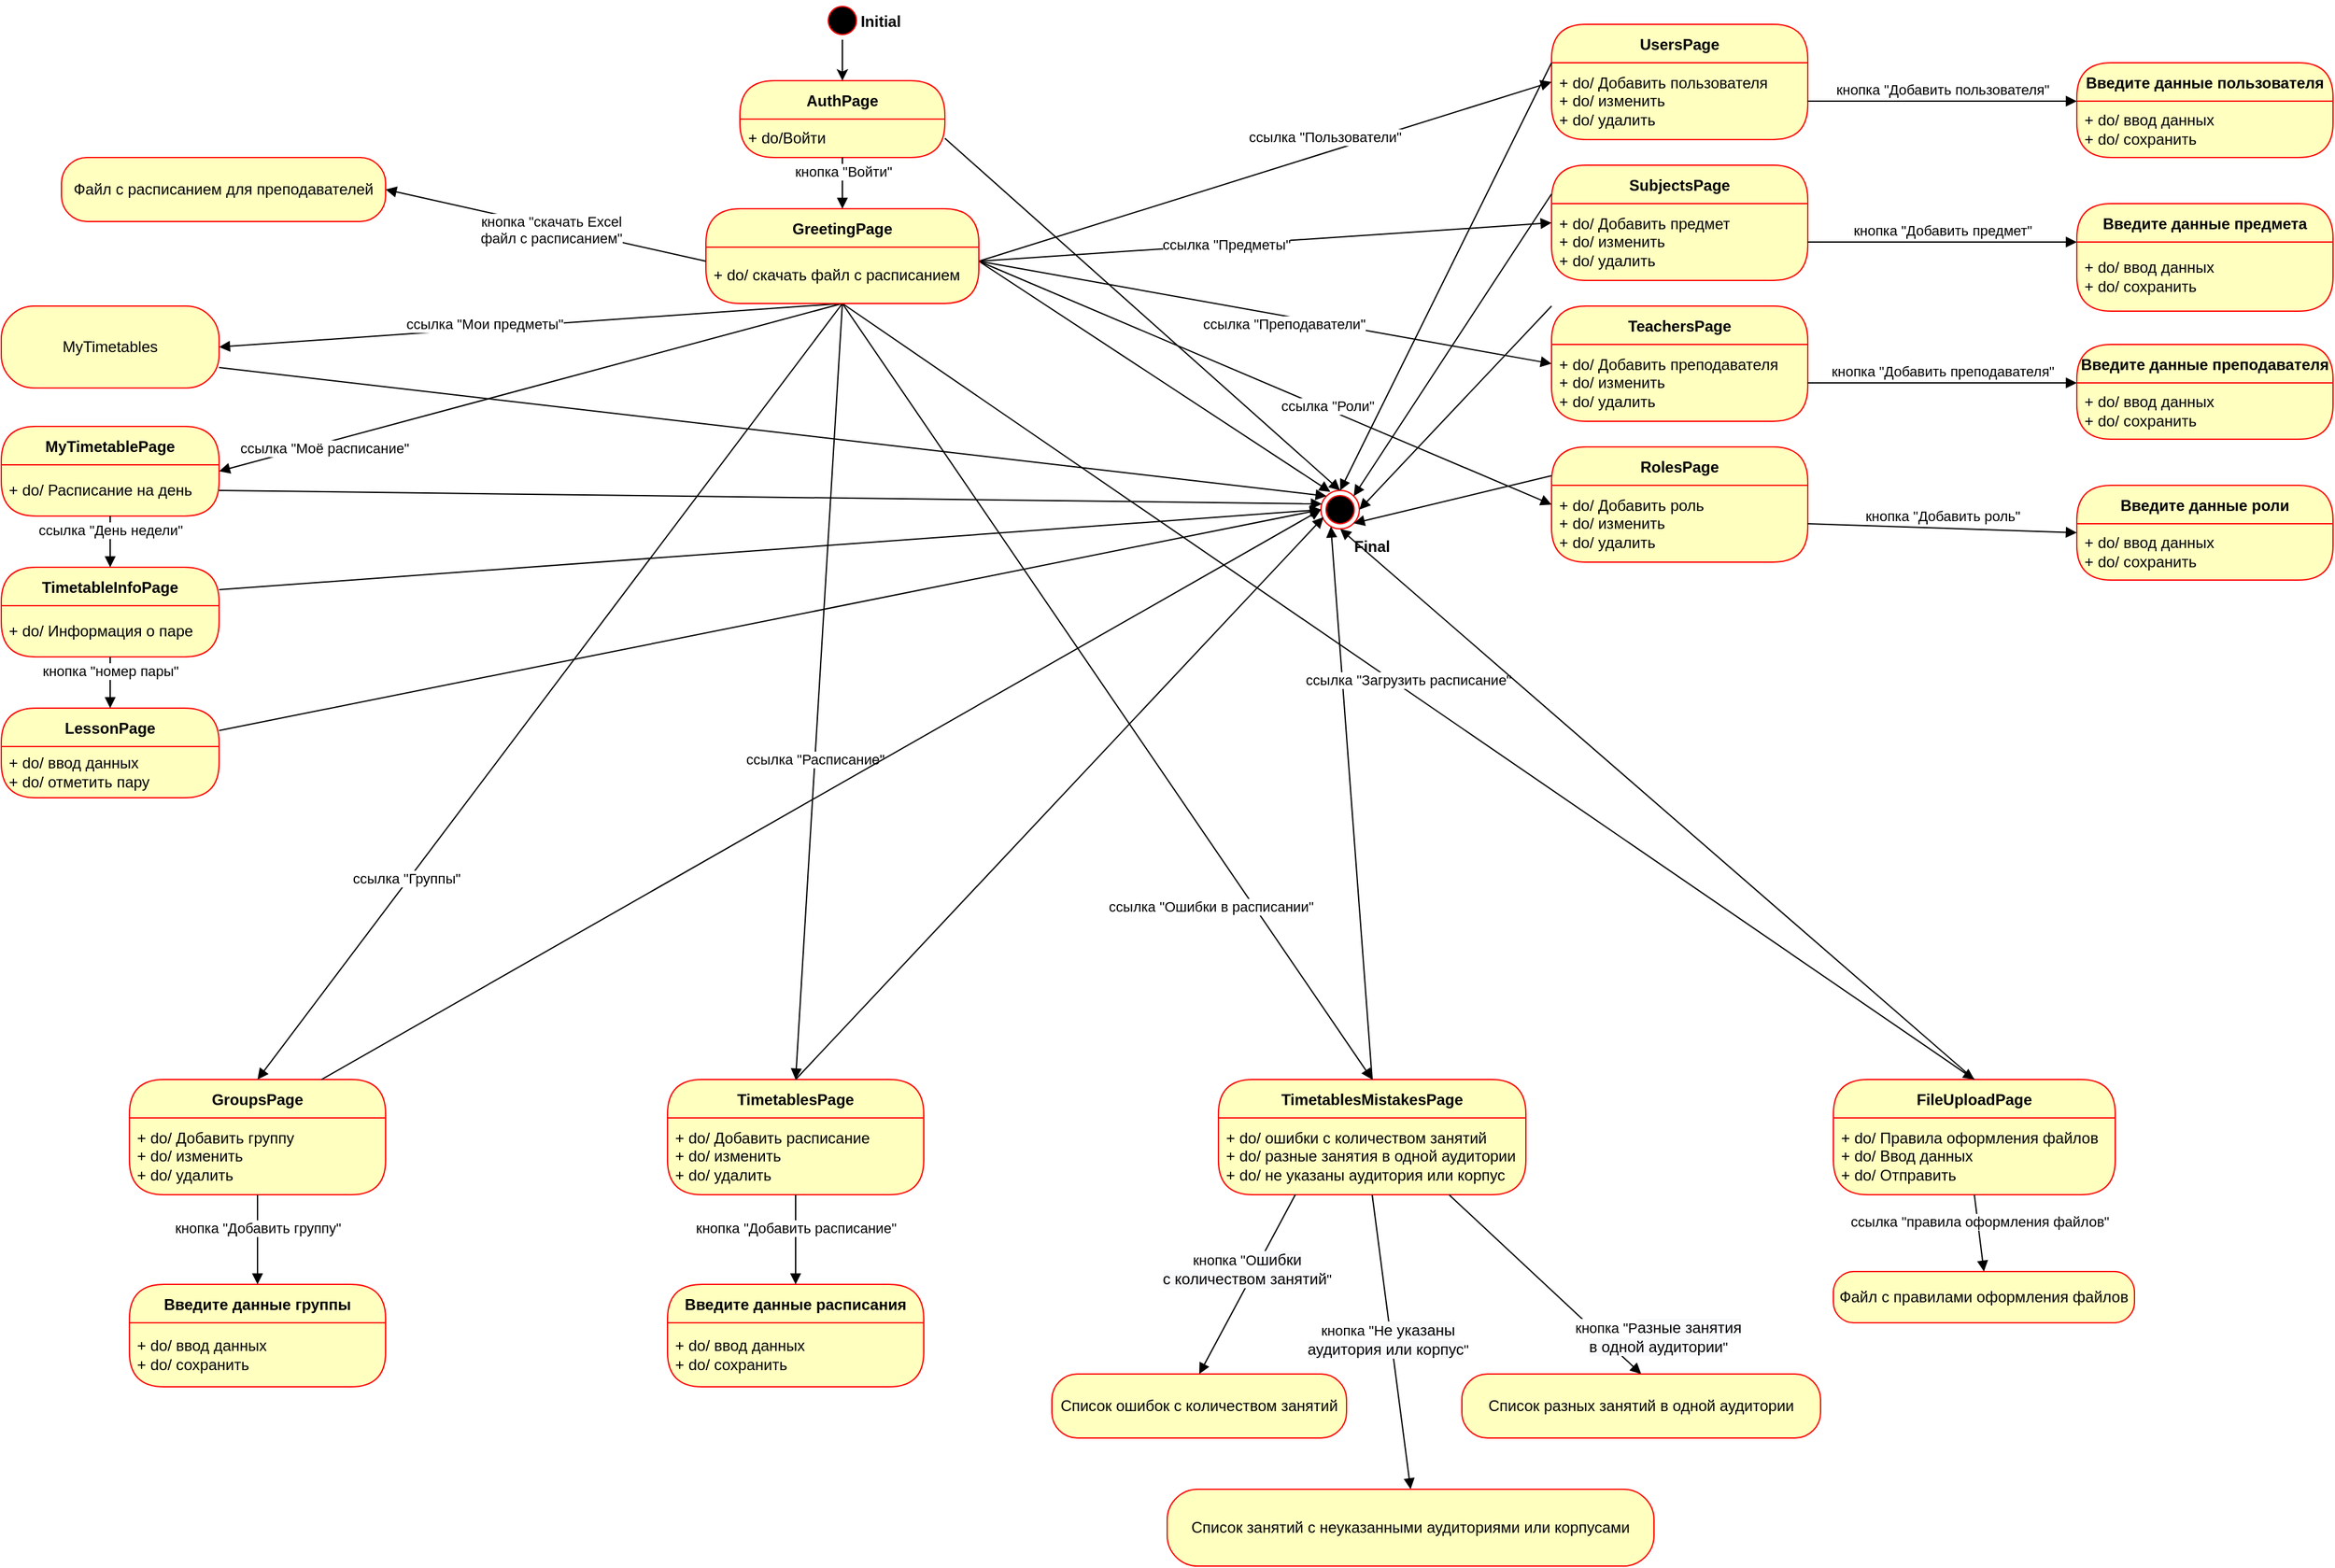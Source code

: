<mxfile version="19.0.0" type="github">
  <diagram name="Page-1" id="58cdce13-f638-feb5-8d6f-7d28b1aa9fa0">
    <mxGraphModel dx="3162" dy="980" grid="1" gridSize="10" guides="1" tooltips="1" connect="1" arrows="1" fold="1" page="1" pageScale="1" pageWidth="1100" pageHeight="850" background="none" math="0" shadow="0">
      <root>
        <mxCell id="0" />
        <mxCell id="1" parent="0" />
        <mxCell id="dZbE-6_Op4rL5ZrQ3Tvn-1" value="" style="ellipse;html=1;shape=endState;fillColor=#000000;strokeColor=#ff0000;" vertex="1" parent="1">
          <mxGeometry x="710" y="400" width="30" height="30" as="geometry" />
        </mxCell>
        <mxCell id="dZbE-6_Op4rL5ZrQ3Tvn-89" style="edgeStyle=orthogonalEdgeStyle;rounded=0;orthogonalLoop=1;jettySize=auto;html=1;exitX=0.5;exitY=1;exitDx=0;exitDy=0;entryX=0.5;entryY=0;entryDx=0;entryDy=0;" edge="1" parent="1" source="dZbE-6_Op4rL5ZrQ3Tvn-2" target="dZbE-6_Op4rL5ZrQ3Tvn-4">
          <mxGeometry relative="1" as="geometry" />
        </mxCell>
        <mxCell id="dZbE-6_Op4rL5ZrQ3Tvn-2" value="" style="ellipse;html=1;shape=startState;fillColor=#000000;strokeColor=#ff0000;" vertex="1" parent="1">
          <mxGeometry x="321.5" y="18" width="30" height="30" as="geometry" />
        </mxCell>
        <mxCell id="dZbE-6_Op4rL5ZrQ3Tvn-4" value="AuthPage" style="swimlane;fontStyle=1;align=center;verticalAlign=middle;childLayout=stackLayout;horizontal=1;startSize=30;horizontalStack=0;resizeParent=0;resizeLast=1;container=0;fontColor=#000000;collapsible=0;rounded=1;arcSize=30;strokeColor=#ff0000;fillColor=#ffffc0;swimlaneFillColor=#ffffc0;dropTarget=0;" vertex="1" parent="1">
          <mxGeometry x="256.5" y="80" width="160" height="60" as="geometry" />
        </mxCell>
        <mxCell id="dZbE-6_Op4rL5ZrQ3Tvn-5" value="+ do/Войти" style="text;html=1;strokeColor=none;fillColor=none;align=left;verticalAlign=middle;spacingLeft=4;spacingRight=4;whiteSpace=wrap;overflow=hidden;rotatable=0;fontColor=#000000;" vertex="1" parent="dZbE-6_Op4rL5ZrQ3Tvn-4">
          <mxGeometry y="30" width="160" height="30" as="geometry" />
        </mxCell>
        <mxCell id="dZbE-6_Op4rL5ZrQ3Tvn-14" value="UsersPage" style="swimlane;fontStyle=1;align=center;verticalAlign=middle;childLayout=stackLayout;horizontal=1;startSize=30;horizontalStack=0;resizeParent=0;resizeLast=1;container=0;fontColor=#000000;collapsible=0;rounded=1;arcSize=30;strokeColor=#ff0000;fillColor=#ffffc0;swimlaneFillColor=#ffffc0;dropTarget=0;" vertex="1" parent="1">
          <mxGeometry x="890" y="36" width="200" height="90" as="geometry" />
        </mxCell>
        <mxCell id="dZbE-6_Op4rL5ZrQ3Tvn-15" value="+ do/ Добавить пользователя&lt;br&gt;+ do/ изменить&lt;br&gt;+ do/ удалить" style="text;html=1;strokeColor=none;fillColor=none;align=left;verticalAlign=middle;spacingLeft=4;spacingRight=4;whiteSpace=wrap;overflow=hidden;rotatable=0;fontColor=#000000;" vertex="1" parent="dZbE-6_Op4rL5ZrQ3Tvn-14">
          <mxGeometry y="30" width="200" height="60" as="geometry" />
        </mxCell>
        <mxCell id="dZbE-6_Op4rL5ZrQ3Tvn-17" value="Введите данные пользователя" style="swimlane;fontStyle=1;align=center;verticalAlign=middle;childLayout=stackLayout;horizontal=1;startSize=30;horizontalStack=0;resizeParent=0;resizeLast=1;container=0;fontColor=#000000;collapsible=0;rounded=1;arcSize=30;strokeColor=#ff0000;fillColor=#ffffc0;swimlaneFillColor=#ffffc0;dropTarget=0;" vertex="1" parent="1">
          <mxGeometry x="1300" y="66" width="200" height="74" as="geometry" />
        </mxCell>
        <mxCell id="dZbE-6_Op4rL5ZrQ3Tvn-18" value="+ do/ ввод данных&amp;nbsp;&lt;br&gt;+ do/ сохранить" style="text;html=1;strokeColor=none;fillColor=none;align=left;verticalAlign=middle;spacingLeft=4;spacingRight=4;whiteSpace=wrap;overflow=hidden;rotatable=0;fontColor=#000000;" vertex="1" parent="dZbE-6_Op4rL5ZrQ3Tvn-17">
          <mxGeometry y="30" width="200" height="44" as="geometry" />
        </mxCell>
        <mxCell id="dZbE-6_Op4rL5ZrQ3Tvn-20" value="Initial" style="text;align=center;fontStyle=1;verticalAlign=middle;spacingLeft=3;spacingRight=3;strokeColor=none;rotatable=0;points=[[0,0.5],[1,0.5]];portConstraint=eastwest;" vertex="1" parent="1">
          <mxGeometry x="326.5" y="20" width="80" height="26" as="geometry" />
        </mxCell>
        <mxCell id="dZbE-6_Op4rL5ZrQ3Tvn-21" value="Final" style="text;align=center;fontStyle=1;verticalAlign=middle;spacingLeft=3;spacingRight=3;strokeColor=none;rotatable=0;points=[[0,0.5],[1,0.5]];portConstraint=eastwest;" vertex="1" parent="1">
          <mxGeometry x="710" y="430" width="80" height="26" as="geometry" />
        </mxCell>
        <mxCell id="dZbE-6_Op4rL5ZrQ3Tvn-25" value="кнопка &quot;Добавить пользователя&quot;" style="html=1;verticalAlign=bottom;endArrow=block;rounded=0;exitX=1;exitY=0.5;exitDx=0;exitDy=0;entryX=0;entryY=0;entryDx=0;entryDy=0;" edge="1" parent="1" source="dZbE-6_Op4rL5ZrQ3Tvn-15" target="dZbE-6_Op4rL5ZrQ3Tvn-18">
          <mxGeometry width="80" relative="1" as="geometry">
            <mxPoint x="1000" y="416" as="sourcePoint" />
            <mxPoint x="1080" y="416" as="targetPoint" />
          </mxGeometry>
        </mxCell>
        <mxCell id="dZbE-6_Op4rL5ZrQ3Tvn-26" value="RolesPage" style="swimlane;fontStyle=1;align=center;verticalAlign=middle;childLayout=stackLayout;horizontal=1;startSize=30;horizontalStack=0;resizeParent=0;resizeLast=1;container=0;fontColor=#000000;collapsible=0;rounded=1;arcSize=30;strokeColor=#ff0000;fillColor=#ffffc0;swimlaneFillColor=#ffffc0;dropTarget=0;" vertex="1" parent="1">
          <mxGeometry x="890" y="366" width="200" height="90" as="geometry" />
        </mxCell>
        <mxCell id="dZbE-6_Op4rL5ZrQ3Tvn-27" value="+ do/ Добавить роль&lt;br&gt;+ do/ изменить&lt;br&gt;+ do/ удалить" style="text;html=1;strokeColor=none;fillColor=none;align=left;verticalAlign=middle;spacingLeft=4;spacingRight=4;whiteSpace=wrap;overflow=hidden;rotatable=0;fontColor=#000000;" vertex="1" parent="dZbE-6_Op4rL5ZrQ3Tvn-26">
          <mxGeometry y="30" width="200" height="60" as="geometry" />
        </mxCell>
        <mxCell id="dZbE-6_Op4rL5ZrQ3Tvn-28" value="Введите данные роли" style="swimlane;fontStyle=1;align=center;verticalAlign=middle;childLayout=stackLayout;horizontal=1;startSize=30;horizontalStack=0;resizeParent=0;resizeLast=1;container=0;fontColor=#000000;collapsible=0;rounded=1;arcSize=30;strokeColor=#ff0000;fillColor=#ffffc0;swimlaneFillColor=#ffffc0;dropTarget=0;" vertex="1" parent="1">
          <mxGeometry x="1300" y="396" width="200" height="74" as="geometry" />
        </mxCell>
        <mxCell id="dZbE-6_Op4rL5ZrQ3Tvn-29" value="+ do/ ввод данных&amp;nbsp;&lt;br&gt;+ do/ сохранить" style="text;html=1;strokeColor=none;fillColor=none;align=left;verticalAlign=middle;spacingLeft=4;spacingRight=4;whiteSpace=wrap;overflow=hidden;rotatable=0;fontColor=#000000;" vertex="1" parent="dZbE-6_Op4rL5ZrQ3Tvn-28">
          <mxGeometry y="30" width="200" height="44" as="geometry" />
        </mxCell>
        <mxCell id="dZbE-6_Op4rL5ZrQ3Tvn-30" value="кнопка &quot;Добавить роль&quot;" style="html=1;verticalAlign=bottom;endArrow=block;rounded=0;exitX=1;exitY=0.5;exitDx=0;exitDy=0;entryX=0;entryY=0.5;entryDx=0;entryDy=0;" edge="1" parent="1" source="dZbE-6_Op4rL5ZrQ3Tvn-27" target="dZbE-6_Op4rL5ZrQ3Tvn-28">
          <mxGeometry width="80" relative="1" as="geometry">
            <mxPoint x="290" y="416" as="sourcePoint" />
            <mxPoint x="370" y="416" as="targetPoint" />
          </mxGeometry>
        </mxCell>
        <mxCell id="dZbE-6_Op4rL5ZrQ3Tvn-31" value="TeachersPage" style="swimlane;fontStyle=1;align=center;verticalAlign=middle;childLayout=stackLayout;horizontal=1;startSize=30;horizontalStack=0;resizeParent=0;resizeLast=1;container=0;fontColor=#000000;collapsible=0;rounded=1;arcSize=30;strokeColor=#ff0000;fillColor=#ffffc0;swimlaneFillColor=#ffffc0;dropTarget=0;" vertex="1" parent="1">
          <mxGeometry x="890" y="256" width="200" height="90" as="geometry" />
        </mxCell>
        <mxCell id="dZbE-6_Op4rL5ZrQ3Tvn-32" value="+ do/ Добавить преподавателя&lt;br&gt;+ do/ изменить&lt;br&gt;+ do/ удалить" style="text;html=1;strokeColor=none;fillColor=none;align=left;verticalAlign=middle;spacingLeft=4;spacingRight=4;whiteSpace=wrap;overflow=hidden;rotatable=0;fontColor=#000000;" vertex="1" parent="dZbE-6_Op4rL5ZrQ3Tvn-31">
          <mxGeometry y="30" width="200" height="60" as="geometry" />
        </mxCell>
        <mxCell id="dZbE-6_Op4rL5ZrQ3Tvn-33" value="Введите данные преподавателя" style="swimlane;fontStyle=1;align=center;verticalAlign=middle;childLayout=stackLayout;horizontal=1;startSize=30;horizontalStack=0;resizeParent=0;resizeLast=1;container=0;fontColor=#000000;collapsible=0;rounded=1;arcSize=30;strokeColor=#ff0000;fillColor=#ffffc0;swimlaneFillColor=#ffffc0;dropTarget=0;" vertex="1" parent="1">
          <mxGeometry x="1300" y="286" width="200" height="74" as="geometry" />
        </mxCell>
        <mxCell id="dZbE-6_Op4rL5ZrQ3Tvn-34" value="+ do/ ввод данных&amp;nbsp;&lt;br&gt;+ do/ сохранить" style="text;html=1;strokeColor=none;fillColor=none;align=left;verticalAlign=middle;spacingLeft=4;spacingRight=4;whiteSpace=wrap;overflow=hidden;rotatable=0;fontColor=#000000;" vertex="1" parent="dZbE-6_Op4rL5ZrQ3Tvn-33">
          <mxGeometry y="30" width="200" height="44" as="geometry" />
        </mxCell>
        <mxCell id="dZbE-6_Op4rL5ZrQ3Tvn-35" value="кнопка &quot;Добавить преподавателя&quot;" style="html=1;verticalAlign=bottom;endArrow=block;rounded=0;exitX=1;exitY=0.5;exitDx=0;exitDy=0;entryX=0;entryY=0;entryDx=0;entryDy=0;" edge="1" parent="1" source="dZbE-6_Op4rL5ZrQ3Tvn-32" target="dZbE-6_Op4rL5ZrQ3Tvn-34">
          <mxGeometry width="80" relative="1" as="geometry">
            <mxPoint x="540" y="416" as="sourcePoint" />
            <mxPoint x="620" y="416" as="targetPoint" />
          </mxGeometry>
        </mxCell>
        <mxCell id="dZbE-6_Op4rL5ZrQ3Tvn-36" value="SubjectsPage" style="swimlane;fontStyle=1;align=center;verticalAlign=middle;childLayout=stackLayout;horizontal=1;startSize=30;horizontalStack=0;resizeParent=0;resizeLast=1;container=0;fontColor=#000000;collapsible=0;rounded=1;arcSize=30;strokeColor=#ff0000;fillColor=#ffffc0;swimlaneFillColor=#ffffc0;dropTarget=0;" vertex="1" parent="1">
          <mxGeometry x="890" y="146" width="200" height="90" as="geometry" />
        </mxCell>
        <mxCell id="dZbE-6_Op4rL5ZrQ3Tvn-37" value="+ do/ Добавить предмет&lt;br&gt;+ do/ изменить&lt;br&gt;+ do/ удалить" style="text;html=1;strokeColor=none;fillColor=none;align=left;verticalAlign=middle;spacingLeft=4;spacingRight=4;whiteSpace=wrap;overflow=hidden;rotatable=0;fontColor=#000000;" vertex="1" parent="dZbE-6_Op4rL5ZrQ3Tvn-36">
          <mxGeometry y="30" width="200" height="60" as="geometry" />
        </mxCell>
        <mxCell id="dZbE-6_Op4rL5ZrQ3Tvn-38" value="Введите данные предмета" style="swimlane;fontStyle=1;align=center;verticalAlign=middle;childLayout=stackLayout;horizontal=1;startSize=30;horizontalStack=0;resizeParent=0;resizeLast=1;container=0;fontColor=#000000;collapsible=0;rounded=1;arcSize=30;strokeColor=#ff0000;fillColor=#ffffc0;swimlaneFillColor=#ffffc0;dropTarget=0;" vertex="1" parent="1">
          <mxGeometry x="1300" y="176" width="200" height="84" as="geometry" />
        </mxCell>
        <mxCell id="dZbE-6_Op4rL5ZrQ3Tvn-39" value="+ do/ ввод данных&amp;nbsp;&lt;br&gt;+ do/ сохранить" style="text;html=1;strokeColor=none;fillColor=none;align=left;verticalAlign=middle;spacingLeft=4;spacingRight=4;whiteSpace=wrap;overflow=hidden;rotatable=0;fontColor=#000000;" vertex="1" parent="dZbE-6_Op4rL5ZrQ3Tvn-38">
          <mxGeometry y="30" width="200" height="54" as="geometry" />
        </mxCell>
        <mxCell id="dZbE-6_Op4rL5ZrQ3Tvn-40" value="кнопка &quot;Добавить предмет&quot;" style="html=1;verticalAlign=bottom;endArrow=block;rounded=0;exitX=1;exitY=0.5;exitDx=0;exitDy=0;entryX=0;entryY=0;entryDx=0;entryDy=0;" edge="1" parent="1" source="dZbE-6_Op4rL5ZrQ3Tvn-37" target="dZbE-6_Op4rL5ZrQ3Tvn-39">
          <mxGeometry width="80" relative="1" as="geometry">
            <mxPoint x="770" y="416" as="sourcePoint" />
            <mxPoint x="850" y="416" as="targetPoint" />
          </mxGeometry>
        </mxCell>
        <mxCell id="dZbE-6_Op4rL5ZrQ3Tvn-41" value="TimetablesPage" style="swimlane;fontStyle=1;align=center;verticalAlign=middle;childLayout=stackLayout;horizontal=1;startSize=30;horizontalStack=0;resizeParent=0;resizeLast=1;container=0;fontColor=#000000;collapsible=0;rounded=1;arcSize=30;strokeColor=#ff0000;fillColor=#ffffc0;swimlaneFillColor=#ffffc0;dropTarget=0;" vertex="1" parent="1">
          <mxGeometry x="200" y="860" width="200" height="90" as="geometry" />
        </mxCell>
        <mxCell id="dZbE-6_Op4rL5ZrQ3Tvn-42" value="+ do/ Добавить расписание&lt;br&gt;+ do/ изменить&lt;br&gt;+ do/ удалить" style="text;html=1;strokeColor=none;fillColor=none;align=left;verticalAlign=middle;spacingLeft=4;spacingRight=4;whiteSpace=wrap;overflow=hidden;rotatable=0;fontColor=#000000;" vertex="1" parent="dZbE-6_Op4rL5ZrQ3Tvn-41">
          <mxGeometry y="30" width="200" height="60" as="geometry" />
        </mxCell>
        <mxCell id="dZbE-6_Op4rL5ZrQ3Tvn-43" value="Введите данные расписания" style="swimlane;fontStyle=1;align=center;verticalAlign=middle;childLayout=stackLayout;horizontal=1;startSize=30;horizontalStack=0;resizeParent=0;resizeLast=1;container=0;fontColor=#000000;collapsible=0;rounded=1;arcSize=30;strokeColor=#ff0000;fillColor=#ffffc0;swimlaneFillColor=#ffffc0;dropTarget=0;" vertex="1" parent="1">
          <mxGeometry x="200" y="1020" width="200" height="80" as="geometry" />
        </mxCell>
        <mxCell id="dZbE-6_Op4rL5ZrQ3Tvn-44" value="+ do/ ввод данных&amp;nbsp;&lt;br&gt;+ do/ сохранить" style="text;html=1;strokeColor=none;fillColor=none;align=left;verticalAlign=middle;spacingLeft=4;spacingRight=4;whiteSpace=wrap;overflow=hidden;rotatable=0;fontColor=#000000;" vertex="1" parent="dZbE-6_Op4rL5ZrQ3Tvn-43">
          <mxGeometry y="30" width="200" height="50" as="geometry" />
        </mxCell>
        <mxCell id="dZbE-6_Op4rL5ZrQ3Tvn-45" value="кнопка &quot;Добавить расписание&quot;" style="html=1;verticalAlign=bottom;endArrow=block;rounded=0;exitX=0.5;exitY=1;exitDx=0;exitDy=0;entryX=0.5;entryY=0;entryDx=0;entryDy=0;" edge="1" parent="1" source="dZbE-6_Op4rL5ZrQ3Tvn-42" target="dZbE-6_Op4rL5ZrQ3Tvn-43">
          <mxGeometry width="80" relative="1" as="geometry">
            <mxPoint x="280" y="1310" as="sourcePoint" />
            <mxPoint x="360" y="1310" as="targetPoint" />
          </mxGeometry>
        </mxCell>
        <mxCell id="dZbE-6_Op4rL5ZrQ3Tvn-46" value="GroupsPage" style="swimlane;fontStyle=1;align=center;verticalAlign=middle;childLayout=stackLayout;horizontal=1;startSize=30;horizontalStack=0;resizeParent=0;resizeLast=1;container=0;fontColor=#000000;collapsible=0;rounded=1;arcSize=30;strokeColor=#ff0000;fillColor=#ffffc0;swimlaneFillColor=#ffffc0;dropTarget=0;" vertex="1" parent="1">
          <mxGeometry x="-220" y="860" width="200" height="90" as="geometry" />
        </mxCell>
        <mxCell id="dZbE-6_Op4rL5ZrQ3Tvn-47" value="+ do/ Добавить группу&lt;br&gt;+ do/ изменить&lt;br&gt;+ do/ удалить" style="text;html=1;strokeColor=none;fillColor=none;align=left;verticalAlign=middle;spacingLeft=4;spacingRight=4;whiteSpace=wrap;overflow=hidden;rotatable=0;fontColor=#000000;" vertex="1" parent="dZbE-6_Op4rL5ZrQ3Tvn-46">
          <mxGeometry y="30" width="200" height="60" as="geometry" />
        </mxCell>
        <mxCell id="dZbE-6_Op4rL5ZrQ3Tvn-48" value="Введите данные группы" style="swimlane;fontStyle=1;align=center;verticalAlign=middle;childLayout=stackLayout;horizontal=1;startSize=30;horizontalStack=0;resizeParent=0;resizeLast=1;container=0;fontColor=#000000;collapsible=0;rounded=1;arcSize=30;strokeColor=#ff0000;fillColor=#ffffc0;swimlaneFillColor=#ffffc0;dropTarget=0;" vertex="1" parent="1">
          <mxGeometry x="-220" y="1020" width="200" height="80" as="geometry" />
        </mxCell>
        <mxCell id="dZbE-6_Op4rL5ZrQ3Tvn-49" value="+ do/ ввод данных&amp;nbsp;&lt;br&gt;+ do/ сохранить" style="text;html=1;strokeColor=none;fillColor=none;align=left;verticalAlign=middle;spacingLeft=4;spacingRight=4;whiteSpace=wrap;overflow=hidden;rotatable=0;fontColor=#000000;" vertex="1" parent="dZbE-6_Op4rL5ZrQ3Tvn-48">
          <mxGeometry y="30" width="200" height="50" as="geometry" />
        </mxCell>
        <mxCell id="dZbE-6_Op4rL5ZrQ3Tvn-50" value="кнопка &quot;Добавить группу&quot;" style="html=1;verticalAlign=bottom;endArrow=block;rounded=0;exitX=0.5;exitY=1;exitDx=0;exitDy=0;entryX=0.5;entryY=0;entryDx=0;entryDy=0;" edge="1" parent="1" source="dZbE-6_Op4rL5ZrQ3Tvn-47" target="dZbE-6_Op4rL5ZrQ3Tvn-48">
          <mxGeometry width="80" relative="1" as="geometry">
            <mxPoint x="-150" y="1310" as="sourcePoint" />
            <mxPoint x="-70" y="1310" as="targetPoint" />
          </mxGeometry>
        </mxCell>
        <mxCell id="dZbE-6_Op4rL5ZrQ3Tvn-51" value="TimetablesMistakesPage" style="swimlane;fontStyle=1;align=center;verticalAlign=middle;childLayout=stackLayout;horizontal=1;startSize=30;horizontalStack=0;resizeParent=0;resizeLast=1;container=0;fontColor=#000000;collapsible=0;rounded=1;arcSize=30;strokeColor=#ff0000;fillColor=#ffffc0;swimlaneFillColor=#ffffc0;dropTarget=0;" vertex="1" parent="1">
          <mxGeometry x="630" y="860" width="240" height="90" as="geometry" />
        </mxCell>
        <mxCell id="dZbE-6_Op4rL5ZrQ3Tvn-52" value="+ do/ ошибки с количеством занятий&lt;br&gt;+ do/ разные занятия в одной аудитории&lt;br&gt;+ do/ не указаны аудитория или корпус" style="text;html=1;strokeColor=none;fillColor=none;align=left;verticalAlign=middle;spacingLeft=4;spacingRight=4;whiteSpace=wrap;overflow=hidden;rotatable=0;fontColor=#000000;" vertex="1" parent="dZbE-6_Op4rL5ZrQ3Tvn-51">
          <mxGeometry y="30" width="240" height="60" as="geometry" />
        </mxCell>
        <mxCell id="dZbE-6_Op4rL5ZrQ3Tvn-55" value="кнопка &quot;О&lt;span style=&quot;font-size: 12px; text-align: left; background-color: rgb(248, 249, 250);&quot;&gt;шибки &lt;br&gt;с количеством занятий&lt;/span&gt;&quot;" style="html=1;verticalAlign=bottom;endArrow=block;rounded=0;exitX=0.25;exitY=1;exitDx=0;exitDy=0;entryX=0.5;entryY=0;entryDx=0;entryDy=0;" edge="1" parent="1" source="dZbE-6_Op4rL5ZrQ3Tvn-52" target="dZbE-6_Op4rL5ZrQ3Tvn-56">
          <mxGeometry x="0.06" y="2" width="80" relative="1" as="geometry">
            <mxPoint x="725" y="1310" as="sourcePoint" />
            <mxPoint x="715" y="1380" as="targetPoint" />
            <mxPoint as="offset" />
          </mxGeometry>
        </mxCell>
        <mxCell id="dZbE-6_Op4rL5ZrQ3Tvn-56" value="Список ошибок с количеством занятий" style="rounded=1;whiteSpace=wrap;html=1;arcSize=40;fontColor=#000000;fillColor=#ffffc0;strokeColor=#ff0000;" vertex="1" parent="1">
          <mxGeometry x="500" y="1090" width="230" height="50" as="geometry" />
        </mxCell>
        <mxCell id="dZbE-6_Op4rL5ZrQ3Tvn-58" value="кнопка &quot;Р&lt;span style=&quot;font-size: 12px; text-align: left; background-color: rgb(248, 249, 250);&quot;&gt;азные занятия &lt;br&gt;в одной аудитории&lt;/span&gt;&quot;" style="html=1;verticalAlign=bottom;endArrow=block;rounded=0;exitX=0.75;exitY=1;exitDx=0;exitDy=0;entryX=0.5;entryY=0;entryDx=0;entryDy=0;" edge="1" parent="1" target="dZbE-6_Op4rL5ZrQ3Tvn-59" source="dZbE-6_Op4rL5ZrQ3Tvn-52">
          <mxGeometry x="1" y="18" width="80" relative="1" as="geometry">
            <mxPoint x="935" y="1230" as="sourcePoint" />
            <mxPoint x="885" y="1380" as="targetPoint" />
            <mxPoint x="1" y="1" as="offset" />
          </mxGeometry>
        </mxCell>
        <mxCell id="dZbE-6_Op4rL5ZrQ3Tvn-59" value="Список разных занятий в одной аудитории" style="rounded=1;whiteSpace=wrap;html=1;arcSize=40;fontColor=#000000;fillColor=#ffffc0;strokeColor=#ff0000;" vertex="1" parent="1">
          <mxGeometry x="820" y="1090" width="280" height="50" as="geometry" />
        </mxCell>
        <mxCell id="dZbE-6_Op4rL5ZrQ3Tvn-60" value="кнопка &quot;Н&lt;span style=&quot;font-size: 12px; text-align: left; background-color: rgb(248, 249, 250);&quot;&gt;е указаны &lt;br&gt;аудитория или корпус&lt;/span&gt;&quot;" style="html=1;verticalAlign=bottom;endArrow=block;rounded=0;entryX=0.5;entryY=0;entryDx=0;entryDy=0;exitX=0.5;exitY=1;exitDx=0;exitDy=0;" edge="1" parent="1" target="dZbE-6_Op4rL5ZrQ3Tvn-61" source="dZbE-6_Op4rL5ZrQ3Tvn-52">
          <mxGeometry x="0.121" y="-5" width="80" relative="1" as="geometry">
            <mxPoint x="670" y="1320" as="sourcePoint" />
            <mxPoint x="605" y="1450" as="targetPoint" />
            <mxPoint as="offset" />
          </mxGeometry>
        </mxCell>
        <mxCell id="dZbE-6_Op4rL5ZrQ3Tvn-61" value="Список занятий с неуказанными аудиториями или корпусами" style="rounded=1;whiteSpace=wrap;html=1;arcSize=40;fontColor=#000000;fillColor=#ffffc0;strokeColor=#ff0000;" vertex="1" parent="1">
          <mxGeometry x="590" y="1180" width="380" height="60" as="geometry" />
        </mxCell>
        <mxCell id="dZbE-6_Op4rL5ZrQ3Tvn-65" value="FileUploadPage" style="swimlane;fontStyle=1;align=center;verticalAlign=middle;childLayout=stackLayout;horizontal=1;startSize=30;horizontalStack=0;resizeParent=0;resizeLast=1;container=0;fontColor=#000000;collapsible=0;rounded=1;arcSize=30;strokeColor=#ff0000;fillColor=#ffffc0;swimlaneFillColor=#ffffc0;dropTarget=0;" vertex="1" parent="1">
          <mxGeometry x="1110" y="860" width="220" height="90" as="geometry" />
        </mxCell>
        <mxCell id="dZbE-6_Op4rL5ZrQ3Tvn-66" value="+ do/ Правила оформления файлов&lt;br&gt;+ do/ Ввод данных&lt;br&gt;+ do/ Отправить" style="text;html=1;strokeColor=none;fillColor=none;align=left;verticalAlign=middle;spacingLeft=4;spacingRight=4;whiteSpace=wrap;overflow=hidden;rotatable=0;fontColor=#000000;" vertex="1" parent="dZbE-6_Op4rL5ZrQ3Tvn-65">
          <mxGeometry y="30" width="220" height="60" as="geometry" />
        </mxCell>
        <mxCell id="dZbE-6_Op4rL5ZrQ3Tvn-68" value="Файл с правилами оформления файлов" style="rounded=1;whiteSpace=wrap;html=1;arcSize=40;fontColor=#000000;fillColor=#ffffc0;strokeColor=#ff0000;" vertex="1" parent="1">
          <mxGeometry x="1110" y="1010" width="235" height="40" as="geometry" />
        </mxCell>
        <mxCell id="dZbE-6_Op4rL5ZrQ3Tvn-70" value="ссылка &quot;правила оформления файлов&quot;" style="html=1;verticalAlign=bottom;endArrow=block;rounded=0;exitX=0.5;exitY=1;exitDx=0;exitDy=0;entryX=0.5;entryY=0;entryDx=0;entryDy=0;" edge="1" parent="1" source="dZbE-6_Op4rL5ZrQ3Tvn-66" target="dZbE-6_Op4rL5ZrQ3Tvn-68">
          <mxGeometry width="80" relative="1" as="geometry">
            <mxPoint x="1510" y="870" as="sourcePoint" />
            <mxPoint x="1590" y="870" as="targetPoint" />
          </mxGeometry>
        </mxCell>
        <mxCell id="dZbE-6_Op4rL5ZrQ3Tvn-71" value="MyTimetablePage" style="swimlane;fontStyle=1;align=center;verticalAlign=middle;childLayout=stackLayout;horizontal=1;startSize=30;horizontalStack=0;resizeParent=0;resizeLast=1;container=0;fontColor=#000000;collapsible=0;rounded=1;arcSize=30;strokeColor=#ff0000;fillColor=#ffffc0;swimlaneFillColor=#ffffc0;dropTarget=0;" vertex="1" parent="1">
          <mxGeometry x="-320" y="350" width="170" height="70" as="geometry" />
        </mxCell>
        <mxCell id="dZbE-6_Op4rL5ZrQ3Tvn-72" value="+ do/ Расписание на день" style="text;html=1;strokeColor=none;fillColor=none;align=left;verticalAlign=middle;spacingLeft=4;spacingRight=4;whiteSpace=wrap;overflow=hidden;rotatable=0;fontColor=#000000;" vertex="1" parent="dZbE-6_Op4rL5ZrQ3Tvn-71">
          <mxGeometry y="30" width="170" height="40" as="geometry" />
        </mxCell>
        <mxCell id="dZbE-6_Op4rL5ZrQ3Tvn-74" value="TimetableInfoPage" style="swimlane;fontStyle=1;align=center;verticalAlign=middle;childLayout=stackLayout;horizontal=1;startSize=30;horizontalStack=0;resizeParent=0;resizeLast=1;container=0;fontColor=#000000;collapsible=0;rounded=1;arcSize=30;strokeColor=#ff0000;fillColor=#ffffc0;swimlaneFillColor=#ffffc0;dropTarget=0;" vertex="1" parent="1">
          <mxGeometry x="-320" y="460" width="170" height="70" as="geometry" />
        </mxCell>
        <mxCell id="dZbE-6_Op4rL5ZrQ3Tvn-75" value="+ do/ Информация о паре" style="text;html=1;strokeColor=none;fillColor=none;align=left;verticalAlign=middle;spacingLeft=4;spacingRight=4;whiteSpace=wrap;overflow=hidden;rotatable=0;fontColor=#000000;" vertex="1" parent="dZbE-6_Op4rL5ZrQ3Tvn-74">
          <mxGeometry y="30" width="170" height="40" as="geometry" />
        </mxCell>
        <mxCell id="dZbE-6_Op4rL5ZrQ3Tvn-77" value="ссылка &quot;День недели&quot;" style="html=1;verticalAlign=bottom;endArrow=block;rounded=0;exitX=0.5;exitY=1;exitDx=0;exitDy=0;entryX=0.5;entryY=0;entryDx=0;entryDy=0;" edge="1" parent="1" source="dZbE-6_Op4rL5ZrQ3Tvn-72" target="dZbE-6_Op4rL5ZrQ3Tvn-74">
          <mxGeometry width="80" relative="1" as="geometry">
            <mxPoint x="-100" y="520" as="sourcePoint" />
            <mxPoint x="-20" y="520" as="targetPoint" />
          </mxGeometry>
        </mxCell>
        <mxCell id="dZbE-6_Op4rL5ZrQ3Tvn-79" value="LessonPage" style="swimlane;fontStyle=1;align=center;verticalAlign=middle;childLayout=stackLayout;horizontal=1;startSize=30;horizontalStack=0;resizeParent=0;resizeLast=1;container=0;fontColor=#000000;collapsible=0;rounded=1;arcSize=30;strokeColor=#ff0000;fillColor=#ffffc0;swimlaneFillColor=#ffffc0;dropTarget=0;" vertex="1" parent="1">
          <mxGeometry x="-320" y="570" width="170" height="70" as="geometry" />
        </mxCell>
        <mxCell id="dZbE-6_Op4rL5ZrQ3Tvn-80" value="+ do/ ввод данных&lt;br&gt;+ do/ отметить пару" style="text;html=1;strokeColor=none;fillColor=none;align=left;verticalAlign=middle;spacingLeft=4;spacingRight=4;whiteSpace=wrap;overflow=hidden;rotatable=0;fontColor=#000000;" vertex="1" parent="dZbE-6_Op4rL5ZrQ3Tvn-79">
          <mxGeometry y="30" width="170" height="40" as="geometry" />
        </mxCell>
        <mxCell id="dZbE-6_Op4rL5ZrQ3Tvn-82" value="кнопка &quot;номер пары&quot;" style="html=1;verticalAlign=bottom;endArrow=block;rounded=0;exitX=0.5;exitY=1;exitDx=0;exitDy=0;entryX=0.5;entryY=0;entryDx=0;entryDy=0;" edge="1" parent="1" source="dZbE-6_Op4rL5ZrQ3Tvn-75" target="dZbE-6_Op4rL5ZrQ3Tvn-79">
          <mxGeometry width="80" relative="1" as="geometry">
            <mxPoint x="130" y="650" as="sourcePoint" />
            <mxPoint x="210" y="650" as="targetPoint" />
          </mxGeometry>
        </mxCell>
        <mxCell id="dZbE-6_Op4rL5ZrQ3Tvn-86" value="MyTimetables" style="rounded=1;whiteSpace=wrap;html=1;arcSize=40;fontColor=#000000;fillColor=#ffffc0;strokeColor=#ff0000;" vertex="1" parent="1">
          <mxGeometry x="-320" y="256" width="170" height="64" as="geometry" />
        </mxCell>
        <mxCell id="dZbE-6_Op4rL5ZrQ3Tvn-96" value="ссылка &quot;Расписание&quot;" style="html=1;verticalAlign=bottom;endArrow=block;rounded=0;entryX=0.5;entryY=0;entryDx=0;entryDy=0;startArrow=none;exitX=0.5;exitY=1;exitDx=0;exitDy=0;" edge="1" parent="1" source="dZbE-6_Op4rL5ZrQ3Tvn-8" target="dZbE-6_Op4rL5ZrQ3Tvn-41">
          <mxGeometry x="0.204" width="80" relative="1" as="geometry">
            <mxPoint x="320" y="160" as="sourcePoint" />
            <mxPoint x="730" y="290" as="targetPoint" />
            <mxPoint as="offset" />
          </mxGeometry>
        </mxCell>
        <mxCell id="dZbE-6_Op4rL5ZrQ3Tvn-97" value="ссылка &quot;Ошибки в расписании&quot;" style="html=1;verticalAlign=bottom;endArrow=block;rounded=0;exitX=0.5;exitY=1;exitDx=0;exitDy=0;entryX=0.5;entryY=0;entryDx=0;entryDy=0;" edge="1" parent="1" source="dZbE-6_Op4rL5ZrQ3Tvn-8" target="dZbE-6_Op4rL5ZrQ3Tvn-51">
          <mxGeometry x="0.524" y="-33" width="80" relative="1" as="geometry">
            <mxPoint x="650" y="290" as="sourcePoint" />
            <mxPoint x="730" y="290" as="targetPoint" />
            <mxPoint as="offset" />
          </mxGeometry>
        </mxCell>
        <mxCell id="dZbE-6_Op4rL5ZrQ3Tvn-98" value="ссылка &quot;Пользователи&quot;" style="html=1;verticalAlign=bottom;endArrow=block;rounded=0;exitX=1;exitY=0.25;exitDx=0;exitDy=0;entryX=0;entryY=0.25;entryDx=0;entryDy=0;" edge="1" parent="1" source="dZbE-6_Op4rL5ZrQ3Tvn-8" target="dZbE-6_Op4rL5ZrQ3Tvn-15">
          <mxGeometry x="0.217" y="3" width="80" relative="1" as="geometry">
            <mxPoint x="650" y="290" as="sourcePoint" />
            <mxPoint x="730" y="290" as="targetPoint" />
            <mxPoint x="-1" as="offset" />
          </mxGeometry>
        </mxCell>
        <mxCell id="dZbE-6_Op4rL5ZrQ3Tvn-99" value="ссылка &quot;Предметы&quot;" style="html=1;verticalAlign=bottom;endArrow=block;rounded=0;exitX=1;exitY=0.25;exitDx=0;exitDy=0;entryX=0;entryY=0.25;entryDx=0;entryDy=0;" edge="1" parent="1" source="dZbE-6_Op4rL5ZrQ3Tvn-8" target="dZbE-6_Op4rL5ZrQ3Tvn-37">
          <mxGeometry x="-0.133" y="-9" width="80" relative="1" as="geometry">
            <mxPoint x="650" y="290" as="sourcePoint" />
            <mxPoint x="730" y="290" as="targetPoint" />
            <mxPoint x="-1" as="offset" />
          </mxGeometry>
        </mxCell>
        <mxCell id="dZbE-6_Op4rL5ZrQ3Tvn-100" value="ссылка &quot;Преподаватели&quot;" style="html=1;verticalAlign=bottom;endArrow=block;rounded=0;exitX=1;exitY=0.25;exitDx=0;exitDy=0;entryX=0;entryY=0.25;entryDx=0;entryDy=0;" edge="1" parent="1" source="dZbE-6_Op4rL5ZrQ3Tvn-8" target="dZbE-6_Op4rL5ZrQ3Tvn-32">
          <mxGeometry x="0.077" y="-15" width="80" relative="1" as="geometry">
            <mxPoint x="650" y="290" as="sourcePoint" />
            <mxPoint x="730" y="290" as="targetPoint" />
            <mxPoint as="offset" />
          </mxGeometry>
        </mxCell>
        <mxCell id="dZbE-6_Op4rL5ZrQ3Tvn-101" value="ссылка &quot;Роли&quot;" style="html=1;verticalAlign=bottom;endArrow=block;rounded=0;exitX=1;exitY=0.25;exitDx=0;exitDy=0;entryX=0;entryY=0.25;entryDx=0;entryDy=0;" edge="1" parent="1" source="dZbE-6_Op4rL5ZrQ3Tvn-8" target="dZbE-6_Op4rL5ZrQ3Tvn-27">
          <mxGeometry x="0.226" y="-6" width="80" relative="1" as="geometry">
            <mxPoint x="650" y="290" as="sourcePoint" />
            <mxPoint x="730" y="290" as="targetPoint" />
            <mxPoint x="1" as="offset" />
          </mxGeometry>
        </mxCell>
        <mxCell id="dZbE-6_Op4rL5ZrQ3Tvn-102" value="" style="html=1;verticalAlign=bottom;endArrow=block;rounded=0;exitX=0.75;exitY=0;exitDx=0;exitDy=0;entryX=0;entryY=0.5;entryDx=0;entryDy=0;" edge="1" parent="1" source="dZbE-6_Op4rL5ZrQ3Tvn-46" target="dZbE-6_Op4rL5ZrQ3Tvn-1">
          <mxGeometry width="80" relative="1" as="geometry">
            <mxPoint x="650" y="290" as="sourcePoint" />
            <mxPoint x="540" y="60" as="targetPoint" />
          </mxGeometry>
        </mxCell>
        <mxCell id="dZbE-6_Op4rL5ZrQ3Tvn-103" value="ссылка &quot;Группы&quot;" style="html=1;verticalAlign=bottom;endArrow=block;rounded=0;exitX=0.5;exitY=1;exitDx=0;exitDy=0;entryX=0.5;entryY=0;entryDx=0;entryDy=0;" edge="1" parent="1" source="dZbE-6_Op4rL5ZrQ3Tvn-8" target="dZbE-6_Op4rL5ZrQ3Tvn-46">
          <mxGeometry x="0.505" y="4" width="80" relative="1" as="geometry">
            <mxPoint x="120" y="250" as="sourcePoint" />
            <mxPoint x="200" y="250" as="targetPoint" />
            <mxPoint as="offset" />
          </mxGeometry>
        </mxCell>
        <mxCell id="dZbE-6_Op4rL5ZrQ3Tvn-104" value="" style="html=1;verticalAlign=bottom;endArrow=block;rounded=0;exitX=0;exitY=0;exitDx=0;exitDy=0;entryX=0.5;entryY=0;entryDx=0;entryDy=0;entryPerimeter=0;" edge="1" parent="1" source="dZbE-6_Op4rL5ZrQ3Tvn-15" target="dZbE-6_Op4rL5ZrQ3Tvn-1">
          <mxGeometry width="80" relative="1" as="geometry">
            <mxPoint x="650" y="290" as="sourcePoint" />
            <mxPoint x="730" y="290" as="targetPoint" />
          </mxGeometry>
        </mxCell>
        <mxCell id="dZbE-6_Op4rL5ZrQ3Tvn-105" value="" style="html=1;verticalAlign=bottom;endArrow=block;rounded=0;exitX=0;exitY=0.25;exitDx=0;exitDy=0;entryX=1;entryY=0;entryDx=0;entryDy=0;" edge="1" parent="1" source="dZbE-6_Op4rL5ZrQ3Tvn-36" target="dZbE-6_Op4rL5ZrQ3Tvn-1">
          <mxGeometry x="-0.546" y="32" width="80" relative="1" as="geometry">
            <mxPoint x="650" y="290" as="sourcePoint" />
            <mxPoint x="730" y="290" as="targetPoint" />
            <mxPoint x="1" as="offset" />
          </mxGeometry>
        </mxCell>
        <mxCell id="dZbE-6_Op4rL5ZrQ3Tvn-106" value="" style="html=1;verticalAlign=bottom;endArrow=block;rounded=0;exitX=0;exitY=0;exitDx=0;exitDy=0;entryX=1;entryY=0.5;entryDx=0;entryDy=0;" edge="1" parent="1" source="dZbE-6_Op4rL5ZrQ3Tvn-31" target="dZbE-6_Op4rL5ZrQ3Tvn-1">
          <mxGeometry width="80" relative="1" as="geometry">
            <mxPoint x="610" y="250" as="sourcePoint" />
            <mxPoint x="570" y="40" as="targetPoint" />
          </mxGeometry>
        </mxCell>
        <mxCell id="dZbE-6_Op4rL5ZrQ3Tvn-107" value="" style="html=1;verticalAlign=bottom;endArrow=block;rounded=0;exitX=0;exitY=0.25;exitDx=0;exitDy=0;entryX=1;entryY=1;entryDx=0;entryDy=0;" edge="1" parent="1" source="dZbE-6_Op4rL5ZrQ3Tvn-26" target="dZbE-6_Op4rL5ZrQ3Tvn-1">
          <mxGeometry width="80" relative="1" as="geometry">
            <mxPoint x="650" y="290" as="sourcePoint" />
            <mxPoint x="730" y="290" as="targetPoint" />
          </mxGeometry>
        </mxCell>
        <mxCell id="dZbE-6_Op4rL5ZrQ3Tvn-108" value="" style="html=1;verticalAlign=bottom;endArrow=block;rounded=0;exitX=0.5;exitY=0;exitDx=0;exitDy=0;entryX=0.259;entryY=0.94;entryDx=0;entryDy=0;entryPerimeter=0;" edge="1" parent="1" source="dZbE-6_Op4rL5ZrQ3Tvn-51" target="dZbE-6_Op4rL5ZrQ3Tvn-1">
          <mxGeometry width="80" relative="1" as="geometry">
            <mxPoint x="650" y="290" as="sourcePoint" />
            <mxPoint x="730" y="290" as="targetPoint" />
          </mxGeometry>
        </mxCell>
        <mxCell id="dZbE-6_Op4rL5ZrQ3Tvn-109" value="" style="html=1;verticalAlign=bottom;endArrow=block;rounded=0;exitX=0.5;exitY=0;exitDx=0;exitDy=0;entryX=0.068;entryY=0.695;entryDx=0;entryDy=0;entryPerimeter=0;" edge="1" parent="1" source="dZbE-6_Op4rL5ZrQ3Tvn-41" target="dZbE-6_Op4rL5ZrQ3Tvn-1">
          <mxGeometry width="80" relative="1" as="geometry">
            <mxPoint x="650" y="290" as="sourcePoint" />
            <mxPoint x="750" y="510" as="targetPoint" />
          </mxGeometry>
        </mxCell>
        <mxCell id="dZbE-6_Op4rL5ZrQ3Tvn-111" value="" style="html=1;verticalAlign=bottom;endArrow=block;rounded=0;exitX=1;exitY=0.25;exitDx=0;exitDy=0;entryX=0.246;entryY=0.038;entryDx=0;entryDy=0;entryPerimeter=0;" edge="1" parent="1" source="dZbE-6_Op4rL5ZrQ3Tvn-8" target="dZbE-6_Op4rL5ZrQ3Tvn-1">
          <mxGeometry width="80" relative="1" as="geometry">
            <mxPoint x="650" y="290" as="sourcePoint" />
            <mxPoint x="730" y="290" as="targetPoint" />
          </mxGeometry>
        </mxCell>
        <mxCell id="dZbE-6_Op4rL5ZrQ3Tvn-114" value="ссылка &quot;Мои предметы&quot;" style="html=1;verticalAlign=bottom;endArrow=block;rounded=0;exitX=0.5;exitY=1;exitDx=0;exitDy=0;entryX=1;entryY=0.5;entryDx=0;entryDy=0;" edge="1" parent="1" source="dZbE-6_Op4rL5ZrQ3Tvn-8" target="dZbE-6_Op4rL5ZrQ3Tvn-86">
          <mxGeometry x="0.151" y="5" width="80" relative="1" as="geometry">
            <mxPoint x="370" y="490" as="sourcePoint" />
            <mxPoint x="450" y="490" as="targetPoint" />
            <mxPoint as="offset" />
          </mxGeometry>
        </mxCell>
        <mxCell id="dZbE-6_Op4rL5ZrQ3Tvn-115" value="ссылка &quot;Моё расписание&quot;" style="html=1;verticalAlign=bottom;endArrow=block;rounded=0;exitX=0.5;exitY=1;exitDx=0;exitDy=0;entryX=1;entryY=0.5;entryDx=0;entryDy=0;" edge="1" parent="1" source="dZbE-6_Op4rL5ZrQ3Tvn-8" target="dZbE-6_Op4rL5ZrQ3Tvn-71">
          <mxGeometry x="0.676" y="13" width="80" relative="1" as="geometry">
            <mxPoint x="370" y="490" as="sourcePoint" />
            <mxPoint x="450" y="490" as="targetPoint" />
            <mxPoint as="offset" />
          </mxGeometry>
        </mxCell>
        <mxCell id="dZbE-6_Op4rL5ZrQ3Tvn-116" value="ссылка &quot;Загрузить расписание&quot;" style="html=1;verticalAlign=bottom;endArrow=block;rounded=0;entryX=0.5;entryY=0;entryDx=0;entryDy=0;exitX=0.5;exitY=1;exitDx=0;exitDy=0;" edge="1" parent="1" source="dZbE-6_Op4rL5ZrQ3Tvn-8" target="dZbE-6_Op4rL5ZrQ3Tvn-65">
          <mxGeometry width="80" relative="1" as="geometry">
            <mxPoint x="320" y="160" as="sourcePoint" />
            <mxPoint x="450" y="490" as="targetPoint" />
          </mxGeometry>
        </mxCell>
        <mxCell id="dZbE-6_Op4rL5ZrQ3Tvn-117" value="" style="html=1;verticalAlign=bottom;endArrow=block;rounded=0;exitX=1;exitY=0.75;exitDx=0;exitDy=0;entryX=0;entryY=0;entryDx=0;entryDy=0;" edge="1" parent="1" source="dZbE-6_Op4rL5ZrQ3Tvn-86" target="dZbE-6_Op4rL5ZrQ3Tvn-1">
          <mxGeometry width="80" relative="1" as="geometry">
            <mxPoint x="370" y="490" as="sourcePoint" />
            <mxPoint x="450" y="490" as="targetPoint" />
          </mxGeometry>
        </mxCell>
        <mxCell id="dZbE-6_Op4rL5ZrQ3Tvn-118" value="" style="html=1;verticalAlign=bottom;endArrow=block;rounded=0;exitX=1;exitY=0.5;exitDx=0;exitDy=0;entryX=0.025;entryY=0.351;entryDx=0;entryDy=0;entryPerimeter=0;" edge="1" parent="1" source="dZbE-6_Op4rL5ZrQ3Tvn-72" target="dZbE-6_Op4rL5ZrQ3Tvn-1">
          <mxGeometry width="80" relative="1" as="geometry">
            <mxPoint x="370" y="490" as="sourcePoint" />
            <mxPoint x="450" y="490" as="targetPoint" />
          </mxGeometry>
        </mxCell>
        <mxCell id="dZbE-6_Op4rL5ZrQ3Tvn-119" value="" style="html=1;verticalAlign=bottom;endArrow=block;rounded=0;exitX=0.5;exitY=0;exitDx=0;exitDy=0;entryX=0.5;entryY=1;entryDx=0;entryDy=0;" edge="1" parent="1" source="dZbE-6_Op4rL5ZrQ3Tvn-65" target="dZbE-6_Op4rL5ZrQ3Tvn-1">
          <mxGeometry width="80" relative="1" as="geometry">
            <mxPoint x="370" y="490" as="sourcePoint" />
            <mxPoint x="450" y="490" as="targetPoint" />
          </mxGeometry>
        </mxCell>
        <mxCell id="dZbE-6_Op4rL5ZrQ3Tvn-120" value="" style="html=1;verticalAlign=bottom;endArrow=block;rounded=0;exitX=1;exitY=0.25;exitDx=0;exitDy=0;entryX=0;entryY=0.5;entryDx=0;entryDy=0;" edge="1" parent="1" source="dZbE-6_Op4rL5ZrQ3Tvn-74" target="dZbE-6_Op4rL5ZrQ3Tvn-1">
          <mxGeometry width="80" relative="1" as="geometry">
            <mxPoint x="450" y="480" as="sourcePoint" />
            <mxPoint x="530" y="480" as="targetPoint" />
          </mxGeometry>
        </mxCell>
        <mxCell id="dZbE-6_Op4rL5ZrQ3Tvn-121" value="" style="html=1;verticalAlign=bottom;endArrow=block;rounded=0;exitX=1;exitY=0.25;exitDx=0;exitDy=0;entryX=0;entryY=0.5;entryDx=0;entryDy=0;" edge="1" parent="1" source="dZbE-6_Op4rL5ZrQ3Tvn-79" target="dZbE-6_Op4rL5ZrQ3Tvn-1">
          <mxGeometry width="80" relative="1" as="geometry">
            <mxPoint x="450" y="480" as="sourcePoint" />
            <mxPoint x="530" y="480" as="targetPoint" />
          </mxGeometry>
        </mxCell>
        <mxCell id="dZbE-6_Op4rL5ZrQ3Tvn-7" value="GreetingPage" style="swimlane;fontStyle=1;align=center;verticalAlign=middle;childLayout=stackLayout;horizontal=1;startSize=30;horizontalStack=0;resizeParent=0;resizeLast=1;container=0;fontColor=#000000;collapsible=0;rounded=1;arcSize=30;strokeColor=#ff0000;fillColor=#ffffc0;swimlaneFillColor=#ffffc0;dropTarget=0;" vertex="1" parent="1">
          <mxGeometry x="230" y="180" width="213" height="74" as="geometry" />
        </mxCell>
        <mxCell id="dZbE-6_Op4rL5ZrQ3Tvn-8" value="+ do/ скачать файл с расписанием" style="text;html=1;strokeColor=none;fillColor=none;align=left;verticalAlign=middle;spacingLeft=4;spacingRight=4;whiteSpace=wrap;overflow=hidden;rotatable=0;fontColor=#000000;" vertex="1" parent="dZbE-6_Op4rL5ZrQ3Tvn-7">
          <mxGeometry y="30" width="213" height="44" as="geometry" />
        </mxCell>
        <mxCell id="dZbE-6_Op4rL5ZrQ3Tvn-123" value="кнопка &quot;Войти&quot;" style="html=1;verticalAlign=bottom;endArrow=block;rounded=0;exitX=0.5;exitY=1;exitDx=0;exitDy=0;entryX=0.5;entryY=0;entryDx=0;entryDy=0;" edge="1" parent="1" source="dZbE-6_Op4rL5ZrQ3Tvn-5" target="dZbE-6_Op4rL5ZrQ3Tvn-7">
          <mxGeometry width="80" relative="1" as="geometry">
            <mxPoint x="440" y="330" as="sourcePoint" />
            <mxPoint x="520" y="330" as="targetPoint" />
          </mxGeometry>
        </mxCell>
        <mxCell id="dZbE-6_Op4rL5ZrQ3Tvn-124" value="" style="html=1;verticalAlign=bottom;endArrow=block;rounded=0;exitX=1;exitY=0.5;exitDx=0;exitDy=0;entryX=0.5;entryY=0;entryDx=0;entryDy=0;" edge="1" parent="1" source="dZbE-6_Op4rL5ZrQ3Tvn-5" target="dZbE-6_Op4rL5ZrQ3Tvn-1">
          <mxGeometry width="80" relative="1" as="geometry">
            <mxPoint x="440" y="330" as="sourcePoint" />
            <mxPoint x="520" y="330" as="targetPoint" />
          </mxGeometry>
        </mxCell>
        <mxCell id="dZbE-6_Op4rL5ZrQ3Tvn-125" value="Файл с расписанием для преподавателей" style="rounded=1;whiteSpace=wrap;html=1;arcSize=40;fontColor=#000000;fillColor=#ffffc0;strokeColor=#ff0000;" vertex="1" parent="1">
          <mxGeometry x="-273" y="140" width="253" height="50" as="geometry" />
        </mxCell>
        <mxCell id="dZbE-6_Op4rL5ZrQ3Tvn-127" value="кнопка &quot;скачать Excel &lt;br&gt;файл с расписанием&quot;" style="html=1;verticalAlign=bottom;endArrow=block;rounded=0;exitX=0;exitY=0.25;exitDx=0;exitDy=0;entryX=1;entryY=0.5;entryDx=0;entryDy=0;" edge="1" parent="1" source="dZbE-6_Op4rL5ZrQ3Tvn-8" target="dZbE-6_Op4rL5ZrQ3Tvn-125">
          <mxGeometry x="-0.069" y="18" width="80" relative="1" as="geometry">
            <mxPoint x="340" y="340" as="sourcePoint" />
            <mxPoint x="420" y="340" as="targetPoint" />
            <mxPoint as="offset" />
          </mxGeometry>
        </mxCell>
      </root>
    </mxGraphModel>
  </diagram>
</mxfile>
